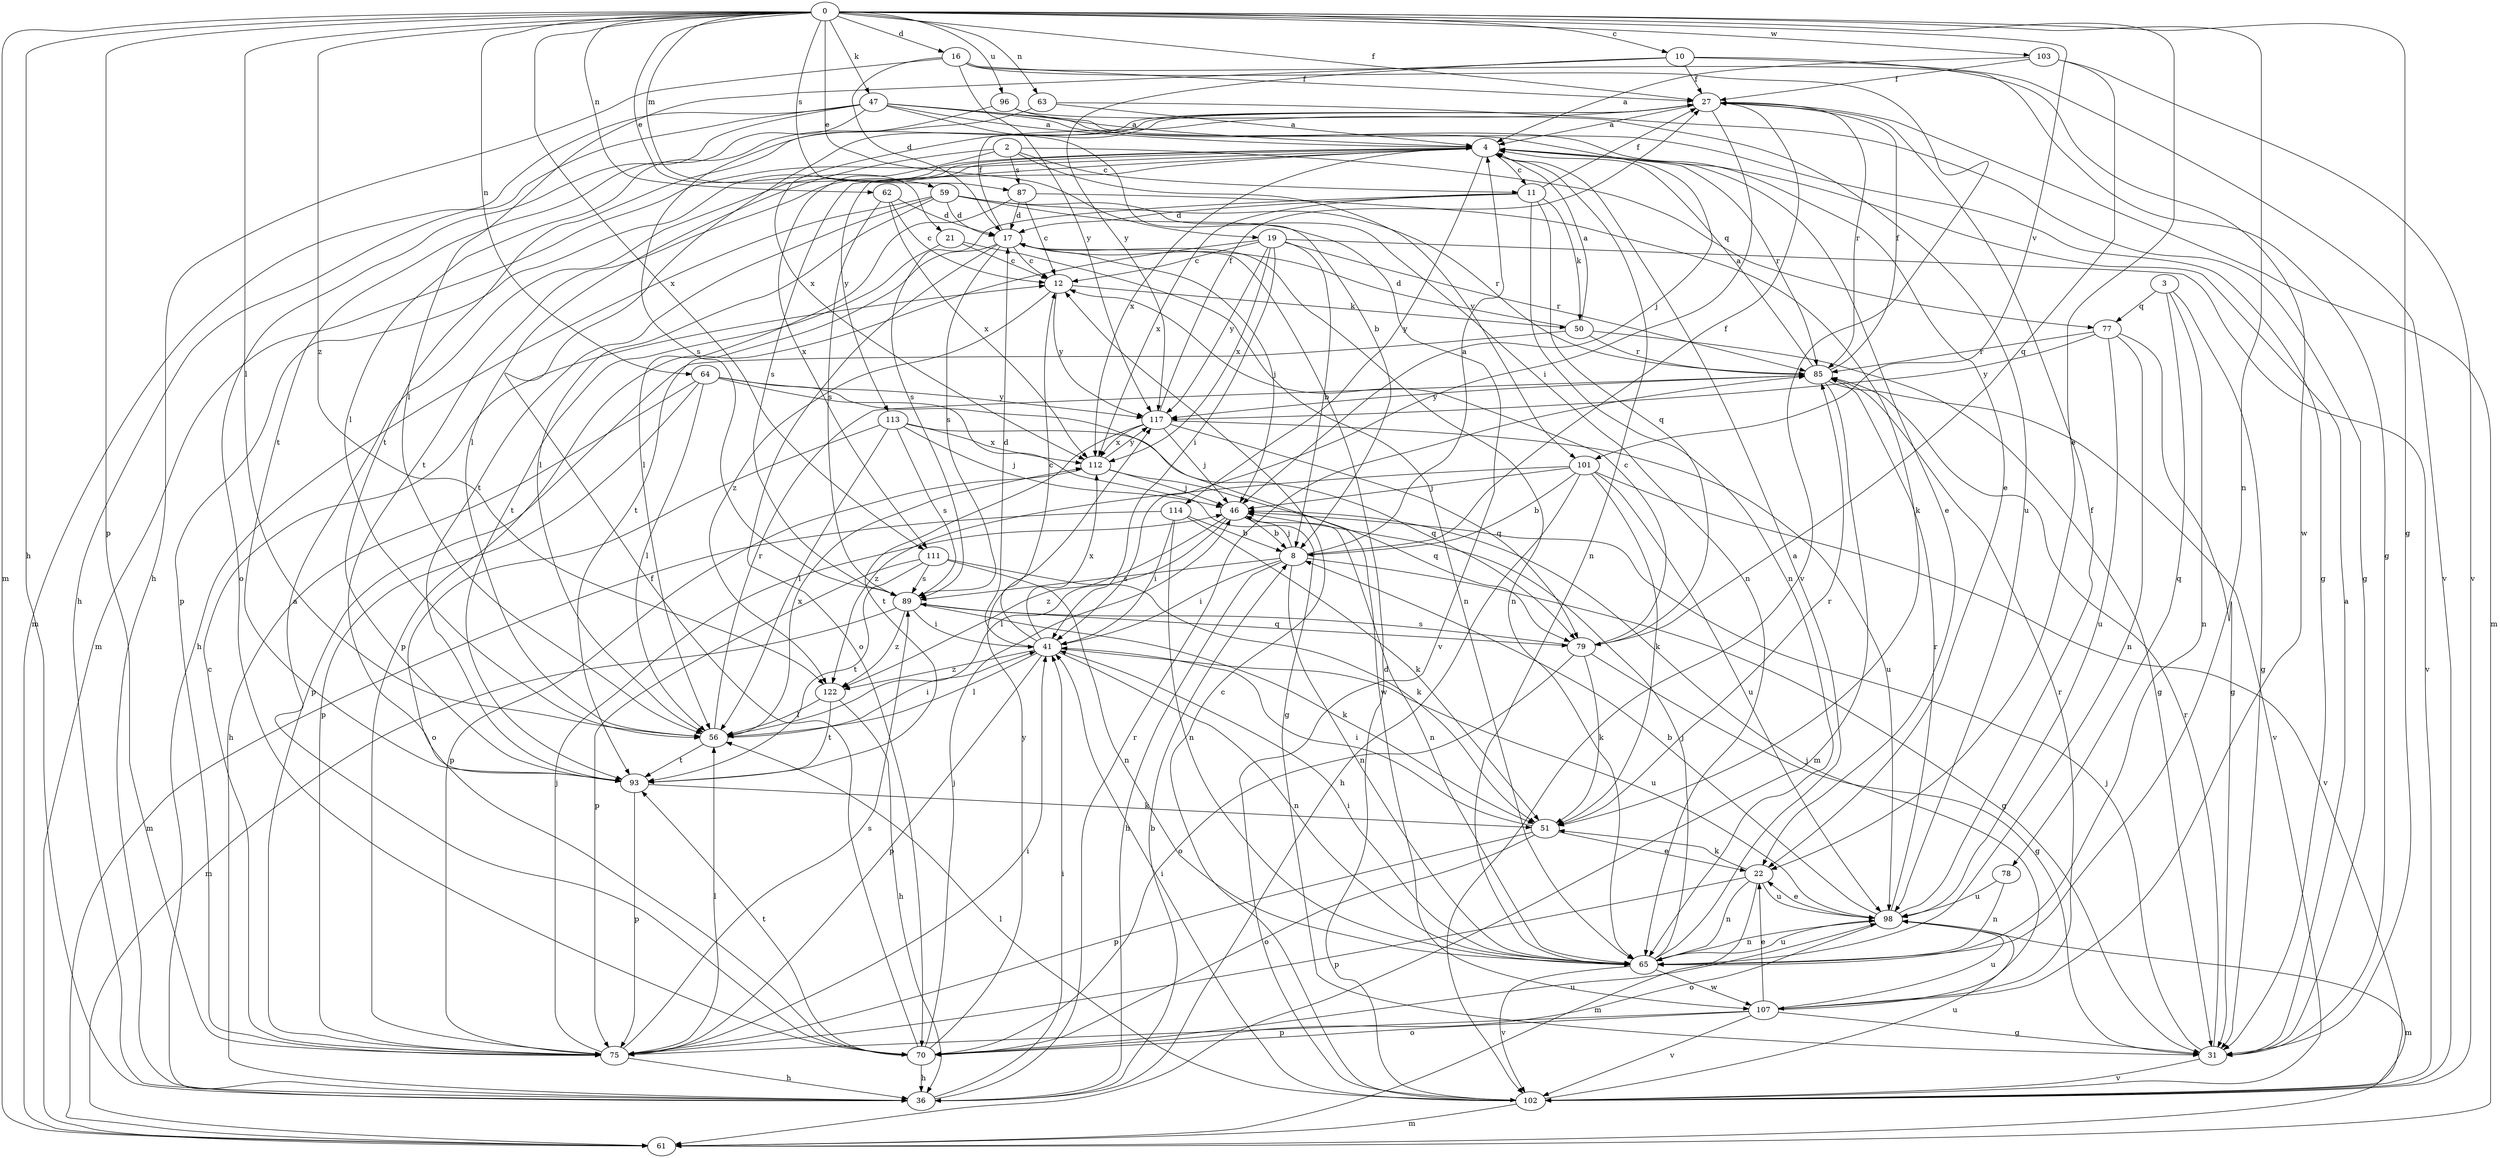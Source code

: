 strict digraph  {
0;
2;
3;
4;
8;
10;
11;
12;
16;
17;
19;
21;
22;
27;
31;
36;
41;
46;
47;
50;
51;
56;
59;
61;
62;
63;
64;
65;
70;
75;
77;
78;
79;
85;
87;
89;
93;
96;
98;
101;
102;
103;
107;
111;
112;
113;
114;
117;
122;
0 -> 10  [label=c];
0 -> 16  [label=d];
0 -> 19  [label=e];
0 -> 21  [label=e];
0 -> 22  [label=e];
0 -> 27  [label=f];
0 -> 31  [label=g];
0 -> 36  [label=h];
0 -> 47  [label=k];
0 -> 56  [label=l];
0 -> 59  [label=m];
0 -> 61  [label=m];
0 -> 62  [label=n];
0 -> 63  [label=n];
0 -> 64  [label=n];
0 -> 65  [label=n];
0 -> 75  [label=p];
0 -> 87  [label=s];
0 -> 96  [label=u];
0 -> 101  [label=v];
0 -> 103  [label=w];
0 -> 111  [label=x];
0 -> 122  [label=z];
2 -> 11  [label=c];
2 -> 56  [label=l];
2 -> 77  [label=q];
2 -> 87  [label=s];
2 -> 101  [label=v];
2 -> 111  [label=x];
3 -> 31  [label=g];
3 -> 65  [label=n];
3 -> 77  [label=q];
3 -> 78  [label=q];
4 -> 11  [label=c];
4 -> 22  [label=e];
4 -> 61  [label=m];
4 -> 65  [label=n];
4 -> 75  [label=p];
4 -> 85  [label=r];
4 -> 89  [label=s];
4 -> 93  [label=t];
4 -> 112  [label=x];
4 -> 113  [label=y];
4 -> 114  [label=y];
8 -> 4  [label=a];
8 -> 27  [label=f];
8 -> 31  [label=g];
8 -> 36  [label=h];
8 -> 41  [label=i];
8 -> 46  [label=j];
8 -> 65  [label=n];
8 -> 89  [label=s];
10 -> 27  [label=f];
10 -> 56  [label=l];
10 -> 102  [label=v];
10 -> 107  [label=w];
10 -> 117  [label=y];
11 -> 17  [label=d];
11 -> 27  [label=f];
11 -> 50  [label=k];
11 -> 65  [label=n];
11 -> 79  [label=q];
11 -> 89  [label=s];
11 -> 112  [label=x];
12 -> 50  [label=k];
12 -> 117  [label=y];
12 -> 122  [label=z];
16 -> 17  [label=d];
16 -> 27  [label=f];
16 -> 31  [label=g];
16 -> 36  [label=h];
16 -> 102  [label=v];
16 -> 117  [label=y];
17 -> 12  [label=c];
17 -> 27  [label=f];
17 -> 46  [label=j];
17 -> 65  [label=n];
17 -> 70  [label=o];
17 -> 89  [label=s];
17 -> 93  [label=t];
19 -> 8  [label=b];
19 -> 12  [label=c];
19 -> 41  [label=i];
19 -> 75  [label=p];
19 -> 85  [label=r];
19 -> 102  [label=v];
19 -> 112  [label=x];
19 -> 117  [label=y];
21 -> 12  [label=c];
21 -> 65  [label=n];
21 -> 93  [label=t];
22 -> 51  [label=k];
22 -> 61  [label=m];
22 -> 65  [label=n];
22 -> 75  [label=p];
22 -> 98  [label=u];
27 -> 4  [label=a];
27 -> 41  [label=i];
27 -> 61  [label=m];
27 -> 85  [label=r];
27 -> 93  [label=t];
27 -> 112  [label=x];
31 -> 4  [label=a];
31 -> 46  [label=j];
31 -> 85  [label=r];
31 -> 102  [label=v];
36 -> 8  [label=b];
36 -> 41  [label=i];
36 -> 85  [label=r];
41 -> 12  [label=c];
41 -> 17  [label=d];
41 -> 56  [label=l];
41 -> 65  [label=n];
41 -> 75  [label=p];
41 -> 98  [label=u];
41 -> 112  [label=x];
41 -> 122  [label=z];
46 -> 8  [label=b];
46 -> 56  [label=l];
46 -> 65  [label=n];
46 -> 122  [label=z];
47 -> 4  [label=a];
47 -> 8  [label=b];
47 -> 22  [label=e];
47 -> 31  [label=g];
47 -> 36  [label=h];
47 -> 46  [label=j];
47 -> 61  [label=m];
47 -> 70  [label=o];
47 -> 93  [label=t];
50 -> 4  [label=a];
50 -> 17  [label=d];
50 -> 31  [label=g];
50 -> 75  [label=p];
50 -> 85  [label=r];
51 -> 22  [label=e];
51 -> 41  [label=i];
51 -> 70  [label=o];
51 -> 75  [label=p];
51 -> 85  [label=r];
56 -> 41  [label=i];
56 -> 85  [label=r];
56 -> 93  [label=t];
56 -> 112  [label=x];
59 -> 17  [label=d];
59 -> 36  [label=h];
59 -> 56  [label=l];
59 -> 65  [label=n];
59 -> 85  [label=r];
59 -> 93  [label=t];
59 -> 102  [label=v];
62 -> 12  [label=c];
62 -> 17  [label=d];
62 -> 89  [label=s];
62 -> 112  [label=x];
63 -> 4  [label=a];
63 -> 31  [label=g];
63 -> 56  [label=l];
64 -> 31  [label=g];
64 -> 36  [label=h];
64 -> 56  [label=l];
64 -> 75  [label=p];
64 -> 107  [label=w];
64 -> 117  [label=y];
65 -> 4  [label=a];
65 -> 41  [label=i];
65 -> 46  [label=j];
65 -> 98  [label=u];
65 -> 102  [label=v];
65 -> 107  [label=w];
70 -> 4  [label=a];
70 -> 27  [label=f];
70 -> 36  [label=h];
70 -> 46  [label=j];
70 -> 93  [label=t];
70 -> 98  [label=u];
70 -> 117  [label=y];
75 -> 12  [label=c];
75 -> 36  [label=h];
75 -> 41  [label=i];
75 -> 46  [label=j];
75 -> 56  [label=l];
75 -> 89  [label=s];
77 -> 31  [label=g];
77 -> 65  [label=n];
77 -> 85  [label=r];
77 -> 98  [label=u];
77 -> 117  [label=y];
78 -> 65  [label=n];
78 -> 98  [label=u];
79 -> 12  [label=c];
79 -> 31  [label=g];
79 -> 51  [label=k];
79 -> 70  [label=o];
79 -> 89  [label=s];
85 -> 4  [label=a];
85 -> 27  [label=f];
85 -> 61  [label=m];
85 -> 102  [label=v];
85 -> 117  [label=y];
87 -> 12  [label=c];
87 -> 17  [label=d];
87 -> 51  [label=k];
87 -> 56  [label=l];
89 -> 41  [label=i];
89 -> 51  [label=k];
89 -> 61  [label=m];
89 -> 79  [label=q];
89 -> 122  [label=z];
93 -> 51  [label=k];
93 -> 75  [label=p];
96 -> 4  [label=a];
96 -> 89  [label=s];
96 -> 98  [label=u];
98 -> 8  [label=b];
98 -> 22  [label=e];
98 -> 27  [label=f];
98 -> 61  [label=m];
98 -> 65  [label=n];
98 -> 70  [label=o];
98 -> 85  [label=r];
101 -> 8  [label=b];
101 -> 36  [label=h];
101 -> 46  [label=j];
101 -> 51  [label=k];
101 -> 98  [label=u];
101 -> 102  [label=v];
101 -> 122  [label=z];
102 -> 12  [label=c];
102 -> 17  [label=d];
102 -> 41  [label=i];
102 -> 56  [label=l];
102 -> 61  [label=m];
102 -> 98  [label=u];
103 -> 4  [label=a];
103 -> 27  [label=f];
103 -> 79  [label=q];
103 -> 102  [label=v];
107 -> 22  [label=e];
107 -> 31  [label=g];
107 -> 46  [label=j];
107 -> 70  [label=o];
107 -> 75  [label=p];
107 -> 85  [label=r];
107 -> 98  [label=u];
107 -> 102  [label=v];
111 -> 51  [label=k];
111 -> 65  [label=n];
111 -> 75  [label=p];
111 -> 89  [label=s];
111 -> 93  [label=t];
112 -> 46  [label=j];
112 -> 75  [label=p];
112 -> 79  [label=q];
112 -> 117  [label=y];
113 -> 46  [label=j];
113 -> 56  [label=l];
113 -> 70  [label=o];
113 -> 79  [label=q];
113 -> 89  [label=s];
113 -> 112  [label=x];
114 -> 8  [label=b];
114 -> 41  [label=i];
114 -> 51  [label=k];
114 -> 61  [label=m];
114 -> 65  [label=n];
117 -> 27  [label=f];
117 -> 46  [label=j];
117 -> 79  [label=q];
117 -> 93  [label=t];
117 -> 98  [label=u];
117 -> 112  [label=x];
122 -> 36  [label=h];
122 -> 56  [label=l];
122 -> 93  [label=t];
}
